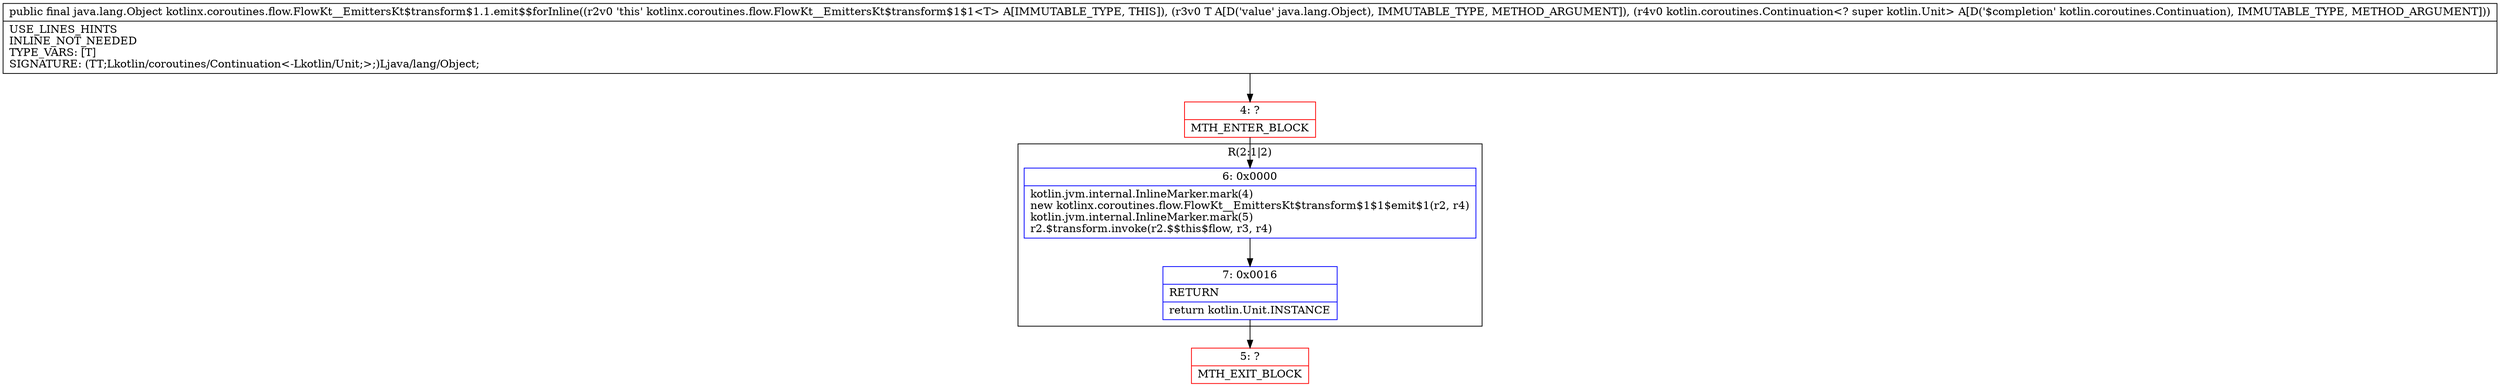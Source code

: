 digraph "CFG forkotlinx.coroutines.flow.FlowKt__EmittersKt$transform$1.1.emit$$forInline(Ljava\/lang\/Object;Lkotlin\/coroutines\/Continuation;)Ljava\/lang\/Object;" {
subgraph cluster_Region_331298357 {
label = "R(2:1|2)";
node [shape=record,color=blue];
Node_6 [shape=record,label="{6\:\ 0x0000|kotlin.jvm.internal.InlineMarker.mark(4)\lnew kotlinx.coroutines.flow.FlowKt__EmittersKt$transform$1$1$emit$1(r2, r4)\lkotlin.jvm.internal.InlineMarker.mark(5)\lr2.$transform.invoke(r2.$$this$flow, r3, r4)\l}"];
Node_7 [shape=record,label="{7\:\ 0x0016|RETURN\l|return kotlin.Unit.INSTANCE\l}"];
}
Node_4 [shape=record,color=red,label="{4\:\ ?|MTH_ENTER_BLOCK\l}"];
Node_5 [shape=record,color=red,label="{5\:\ ?|MTH_EXIT_BLOCK\l}"];
MethodNode[shape=record,label="{public final java.lang.Object kotlinx.coroutines.flow.FlowKt__EmittersKt$transform$1.1.emit$$forInline((r2v0 'this' kotlinx.coroutines.flow.FlowKt__EmittersKt$transform$1$1\<T\> A[IMMUTABLE_TYPE, THIS]), (r3v0 T A[D('value' java.lang.Object), IMMUTABLE_TYPE, METHOD_ARGUMENT]), (r4v0 kotlin.coroutines.Continuation\<? super kotlin.Unit\> A[D('$completion' kotlin.coroutines.Continuation), IMMUTABLE_TYPE, METHOD_ARGUMENT]))  | USE_LINES_HINTS\lINLINE_NOT_NEEDED\lTYPE_VARS: [T]\lSIGNATURE: (TT;Lkotlin\/coroutines\/Continuation\<\-Lkotlin\/Unit;\>;)Ljava\/lang\/Object;\l}"];
MethodNode -> Node_4;Node_6 -> Node_7;
Node_7 -> Node_5;
Node_4 -> Node_6;
}

